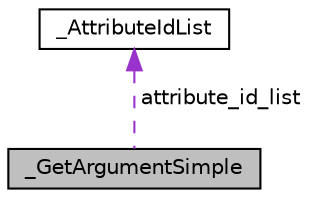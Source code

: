 digraph "_GetArgumentSimple"
{
  edge [fontname="Helvetica",fontsize="10",labelfontname="Helvetica",labelfontsize="10"];
  node [fontname="Helvetica",fontsize="10",shape=record];
  Node1 [label="_GetArgumentSimple",height=0.2,width=0.4,color="black", fillcolor="grey75", style="filled", fontcolor="black"];
  Node2 -> Node1 [dir="back",color="darkorchid3",fontsize="10",style="dashed",label=" attribute_id_list" ,fontname="Helvetica"];
  Node2 [label="_AttributeIdList",height=0.2,width=0.4,color="black", fillcolor="white", style="filled",URL="$struct___attribute_id_list.html"];
}
